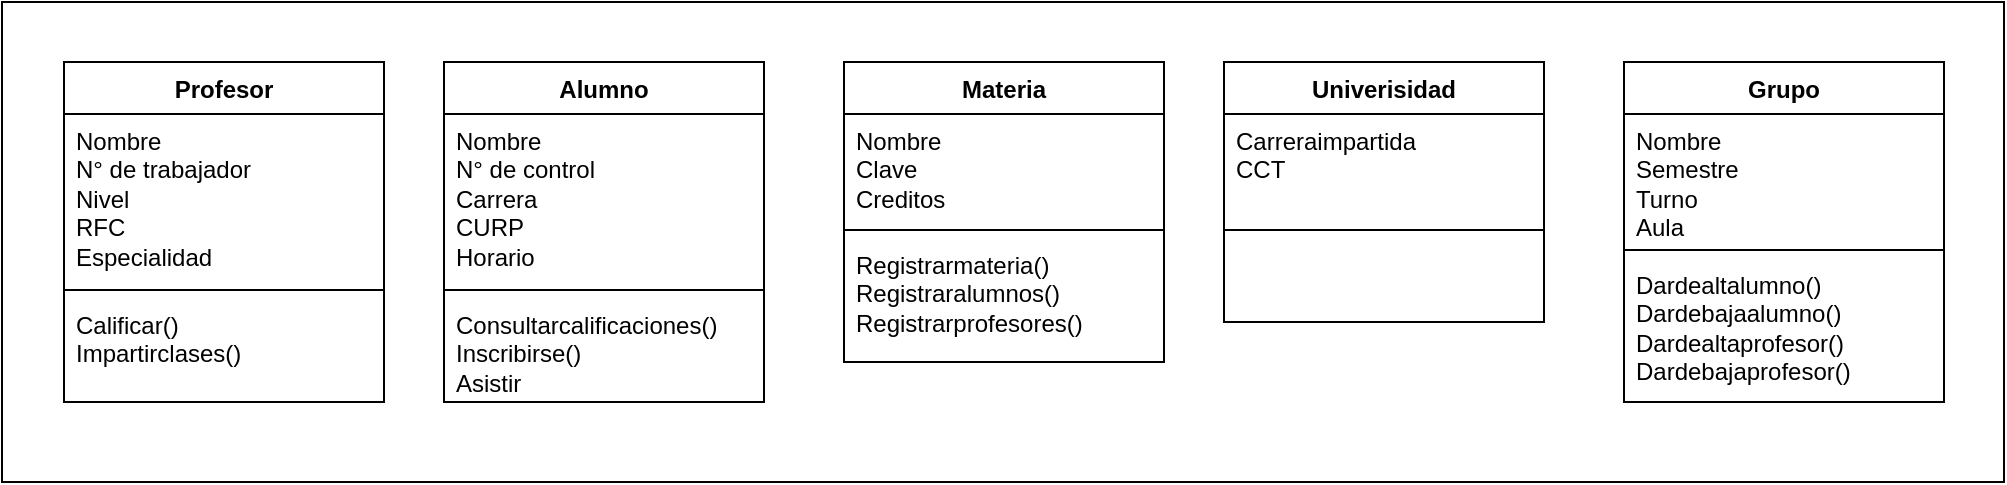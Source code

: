 <mxfile version="28.2.7">
  <diagram id="Y1hF8OACpAiPZW2NxQ_a" name="Página-2">
    <mxGraphModel dx="1042" dy="562" grid="1" gridSize="10" guides="1" tooltips="1" connect="1" arrows="1" fold="1" page="1" pageScale="1" pageWidth="827" pageHeight="1169" math="0" shadow="0">
      <root>
        <mxCell id="0" />
        <mxCell id="1" parent="0" />
        <mxCell id="SfNqhMC7t5P_Z4hOmnXG-1" value="" style="rounded=0;whiteSpace=wrap;html=1;" parent="1" vertex="1">
          <mxGeometry x="39" y="40" width="1001" height="240" as="geometry" />
        </mxCell>
        <mxCell id="SfNqhMC7t5P_Z4hOmnXG-2" value="Profesor" style="swimlane;fontStyle=1;align=center;verticalAlign=top;childLayout=stackLayout;horizontal=1;startSize=26;horizontalStack=0;resizeParent=1;resizeParentMax=0;resizeLast=0;collapsible=1;marginBottom=0;whiteSpace=wrap;html=1;" parent="1" vertex="1">
          <mxGeometry x="70" y="70" width="160" height="170" as="geometry" />
        </mxCell>
        <mxCell id="SfNqhMC7t5P_Z4hOmnXG-3" value="Nombre&lt;div&gt;N° de trabajador&lt;/div&gt;&lt;div&gt;Nivel&lt;/div&gt;&lt;div&gt;RFC&lt;/div&gt;&lt;div&gt;Especialidad&lt;/div&gt;&lt;div&gt;&lt;br&gt;&lt;/div&gt;&lt;div&gt;&lt;br&gt;&lt;/div&gt;" style="text;strokeColor=none;fillColor=none;align=left;verticalAlign=top;spacingLeft=4;spacingRight=4;overflow=hidden;rotatable=0;points=[[0,0.5],[1,0.5]];portConstraint=eastwest;whiteSpace=wrap;html=1;" parent="SfNqhMC7t5P_Z4hOmnXG-2" vertex="1">
          <mxGeometry y="26" width="160" height="84" as="geometry" />
        </mxCell>
        <mxCell id="SfNqhMC7t5P_Z4hOmnXG-4" value="" style="line;strokeWidth=1;fillColor=none;align=left;verticalAlign=middle;spacingTop=-1;spacingLeft=3;spacingRight=3;rotatable=0;labelPosition=right;points=[];portConstraint=eastwest;strokeColor=inherit;" parent="SfNqhMC7t5P_Z4hOmnXG-2" vertex="1">
          <mxGeometry y="110" width="160" height="8" as="geometry" />
        </mxCell>
        <mxCell id="SfNqhMC7t5P_Z4hOmnXG-5" value="Calificar()&lt;br&gt;&lt;div&gt;Impartirclases()&lt;br&gt;&lt;div&gt;&lt;div&gt;&lt;br&gt;&lt;/div&gt;&lt;/div&gt;&lt;/div&gt;" style="text;strokeColor=none;fillColor=none;align=left;verticalAlign=top;spacingLeft=4;spacingRight=4;overflow=hidden;rotatable=0;points=[[0,0.5],[1,0.5]];portConstraint=eastwest;whiteSpace=wrap;html=1;" parent="SfNqhMC7t5P_Z4hOmnXG-2" vertex="1">
          <mxGeometry y="118" width="160" height="52" as="geometry" />
        </mxCell>
        <mxCell id="SfNqhMC7t5P_Z4hOmnXG-6" value="Materia" style="swimlane;fontStyle=1;align=center;verticalAlign=top;childLayout=stackLayout;horizontal=1;startSize=26;horizontalStack=0;resizeParent=1;resizeParentMax=0;resizeLast=0;collapsible=1;marginBottom=0;whiteSpace=wrap;html=1;" parent="1" vertex="1">
          <mxGeometry x="460" y="70" width="160" height="150" as="geometry" />
        </mxCell>
        <mxCell id="SfNqhMC7t5P_Z4hOmnXG-7" value="Nombre&lt;div&gt;Clave&lt;/div&gt;&lt;div&gt;Creditos&lt;/div&gt;&lt;div&gt;&lt;br&gt;&lt;/div&gt;&lt;div&gt;&lt;br&gt;&lt;/div&gt;&lt;div&gt;&lt;br&gt;&lt;/div&gt;" style="text;strokeColor=none;fillColor=none;align=left;verticalAlign=top;spacingLeft=4;spacingRight=4;overflow=hidden;rotatable=0;points=[[0,0.5],[1,0.5]];portConstraint=eastwest;whiteSpace=wrap;html=1;" parent="SfNqhMC7t5P_Z4hOmnXG-6" vertex="1">
          <mxGeometry y="26" width="160" height="54" as="geometry" />
        </mxCell>
        <mxCell id="SfNqhMC7t5P_Z4hOmnXG-8" value="" style="line;strokeWidth=1;fillColor=none;align=left;verticalAlign=middle;spacingTop=-1;spacingLeft=3;spacingRight=3;rotatable=0;labelPosition=right;points=[];portConstraint=eastwest;strokeColor=inherit;" parent="SfNqhMC7t5P_Z4hOmnXG-6" vertex="1">
          <mxGeometry y="80" width="160" height="8" as="geometry" />
        </mxCell>
        <mxCell id="SfNqhMC7t5P_Z4hOmnXG-9" value="&lt;div&gt;Registrarmateria()&lt;/div&gt;&lt;div&gt;Registraralumnos()&lt;/div&gt;&lt;div&gt;Registrarprofesores()&lt;/div&gt;" style="text;strokeColor=none;fillColor=none;align=left;verticalAlign=top;spacingLeft=4;spacingRight=4;overflow=hidden;rotatable=0;points=[[0,0.5],[1,0.5]];portConstraint=eastwest;whiteSpace=wrap;html=1;" parent="SfNqhMC7t5P_Z4hOmnXG-6" vertex="1">
          <mxGeometry y="88" width="160" height="62" as="geometry" />
        </mxCell>
        <mxCell id="SfNqhMC7t5P_Z4hOmnXG-10" value="Alumno" style="swimlane;fontStyle=1;align=center;verticalAlign=top;childLayout=stackLayout;horizontal=1;startSize=26;horizontalStack=0;resizeParent=1;resizeParentMax=0;resizeLast=0;collapsible=1;marginBottom=0;whiteSpace=wrap;html=1;" parent="1" vertex="1">
          <mxGeometry x="260" y="70" width="160" height="170" as="geometry" />
        </mxCell>
        <mxCell id="SfNqhMC7t5P_Z4hOmnXG-11" value="Nombre&lt;div&gt;N° de control&lt;/div&gt;&lt;div&gt;Carrera&lt;/div&gt;&lt;div&gt;CURP&lt;/div&gt;&lt;div&gt;Horario&lt;/div&gt;&lt;div&gt;&lt;br&gt;&lt;/div&gt;&lt;div&gt;&lt;br&gt;&lt;/div&gt;" style="text;strokeColor=none;fillColor=none;align=left;verticalAlign=top;spacingLeft=4;spacingRight=4;overflow=hidden;rotatable=0;points=[[0,0.5],[1,0.5]];portConstraint=eastwest;whiteSpace=wrap;html=1;" parent="SfNqhMC7t5P_Z4hOmnXG-10" vertex="1">
          <mxGeometry y="26" width="160" height="84" as="geometry" />
        </mxCell>
        <mxCell id="SfNqhMC7t5P_Z4hOmnXG-12" value="" style="line;strokeWidth=1;fillColor=none;align=left;verticalAlign=middle;spacingTop=-1;spacingLeft=3;spacingRight=3;rotatable=0;labelPosition=right;points=[];portConstraint=eastwest;strokeColor=inherit;" parent="SfNqhMC7t5P_Z4hOmnXG-10" vertex="1">
          <mxGeometry y="110" width="160" height="8" as="geometry" />
        </mxCell>
        <mxCell id="SfNqhMC7t5P_Z4hOmnXG-13" value="Consultarcalificaciones()&lt;div&gt;Inscribirse()&lt;/div&gt;&lt;div&gt;Asistir&lt;/div&gt;" style="text;strokeColor=none;fillColor=none;align=left;verticalAlign=top;spacingLeft=4;spacingRight=4;overflow=hidden;rotatable=0;points=[[0,0.5],[1,0.5]];portConstraint=eastwest;whiteSpace=wrap;html=1;" parent="SfNqhMC7t5P_Z4hOmnXG-10" vertex="1">
          <mxGeometry y="118" width="160" height="52" as="geometry" />
        </mxCell>
        <mxCell id="SfNqhMC7t5P_Z4hOmnXG-14" value="Grupo" style="swimlane;fontStyle=1;align=center;verticalAlign=top;childLayout=stackLayout;horizontal=1;startSize=26;horizontalStack=0;resizeParent=1;resizeParentMax=0;resizeLast=0;collapsible=1;marginBottom=0;whiteSpace=wrap;html=1;" parent="1" vertex="1">
          <mxGeometry x="850" y="70" width="160" height="170" as="geometry" />
        </mxCell>
        <mxCell id="SfNqhMC7t5P_Z4hOmnXG-15" value="Nombre&lt;div&gt;Semestre&lt;/div&gt;&lt;div&gt;Turno&lt;/div&gt;&lt;div&gt;Aula&lt;/div&gt;&lt;div&gt;&lt;br&gt;&lt;/div&gt;&lt;div&gt;&lt;br&gt;&lt;/div&gt;&lt;div&gt;&lt;br&gt;&lt;/div&gt;" style="text;strokeColor=none;fillColor=none;align=left;verticalAlign=top;spacingLeft=4;spacingRight=4;overflow=hidden;rotatable=0;points=[[0,0.5],[1,0.5]];portConstraint=eastwest;whiteSpace=wrap;html=1;" parent="SfNqhMC7t5P_Z4hOmnXG-14" vertex="1">
          <mxGeometry y="26" width="160" height="64" as="geometry" />
        </mxCell>
        <mxCell id="SfNqhMC7t5P_Z4hOmnXG-16" value="" style="line;strokeWidth=1;fillColor=none;align=left;verticalAlign=middle;spacingTop=-1;spacingLeft=3;spacingRight=3;rotatable=0;labelPosition=right;points=[];portConstraint=eastwest;strokeColor=inherit;" parent="SfNqhMC7t5P_Z4hOmnXG-14" vertex="1">
          <mxGeometry y="90" width="160" height="8" as="geometry" />
        </mxCell>
        <mxCell id="SfNqhMC7t5P_Z4hOmnXG-17" value="Dardealtalumno()&lt;div&gt;Dardebajaalumno()&lt;/div&gt;&lt;div&gt;Dardealtaprofesor()&lt;/div&gt;&lt;div&gt;Dardebajaprofesor()&lt;/div&gt;&lt;div&gt;&lt;div&gt;&lt;br&gt;&lt;/div&gt;&lt;/div&gt;" style="text;strokeColor=none;fillColor=none;align=left;verticalAlign=top;spacingLeft=4;spacingRight=4;overflow=hidden;rotatable=0;points=[[0,0.5],[1,0.5]];portConstraint=eastwest;whiteSpace=wrap;html=1;" parent="SfNqhMC7t5P_Z4hOmnXG-14" vertex="1">
          <mxGeometry y="98" width="160" height="72" as="geometry" />
        </mxCell>
        <mxCell id="SfNqhMC7t5P_Z4hOmnXG-18" value="Univerisidad" style="swimlane;fontStyle=1;align=center;verticalAlign=top;childLayout=stackLayout;horizontal=1;startSize=26;horizontalStack=0;resizeParent=1;resizeParentMax=0;resizeLast=0;collapsible=1;marginBottom=0;whiteSpace=wrap;html=1;" parent="1" vertex="1">
          <mxGeometry x="650" y="70" width="160" height="130" as="geometry" />
        </mxCell>
        <mxCell id="SfNqhMC7t5P_Z4hOmnXG-19" value="&lt;div&gt;Carreraimpartida&lt;/div&gt;&lt;div&gt;CCT&lt;/div&gt;&lt;div&gt;&lt;br&gt;&lt;/div&gt;" style="text;strokeColor=none;fillColor=none;align=left;verticalAlign=top;spacingLeft=4;spacingRight=4;overflow=hidden;rotatable=0;points=[[0,0.5],[1,0.5]];portConstraint=eastwest;whiteSpace=wrap;html=1;" parent="SfNqhMC7t5P_Z4hOmnXG-18" vertex="1">
          <mxGeometry y="26" width="160" height="54" as="geometry" />
        </mxCell>
        <mxCell id="SfNqhMC7t5P_Z4hOmnXG-20" value="" style="line;strokeWidth=1;fillColor=none;align=left;verticalAlign=middle;spacingTop=-1;spacingLeft=3;spacingRight=3;rotatable=0;labelPosition=right;points=[];portConstraint=eastwest;strokeColor=inherit;" parent="SfNqhMC7t5P_Z4hOmnXG-18" vertex="1">
          <mxGeometry y="80" width="160" height="8" as="geometry" />
        </mxCell>
        <mxCell id="SfNqhMC7t5P_Z4hOmnXG-21" value="&lt;div&gt;&lt;br&gt;&lt;/div&gt;" style="text;strokeColor=none;fillColor=none;align=left;verticalAlign=top;spacingLeft=4;spacingRight=4;overflow=hidden;rotatable=0;points=[[0,0.5],[1,0.5]];portConstraint=eastwest;whiteSpace=wrap;html=1;" parent="SfNqhMC7t5P_Z4hOmnXG-18" vertex="1">
          <mxGeometry y="88" width="160" height="42" as="geometry" />
        </mxCell>
      </root>
    </mxGraphModel>
  </diagram>
</mxfile>
